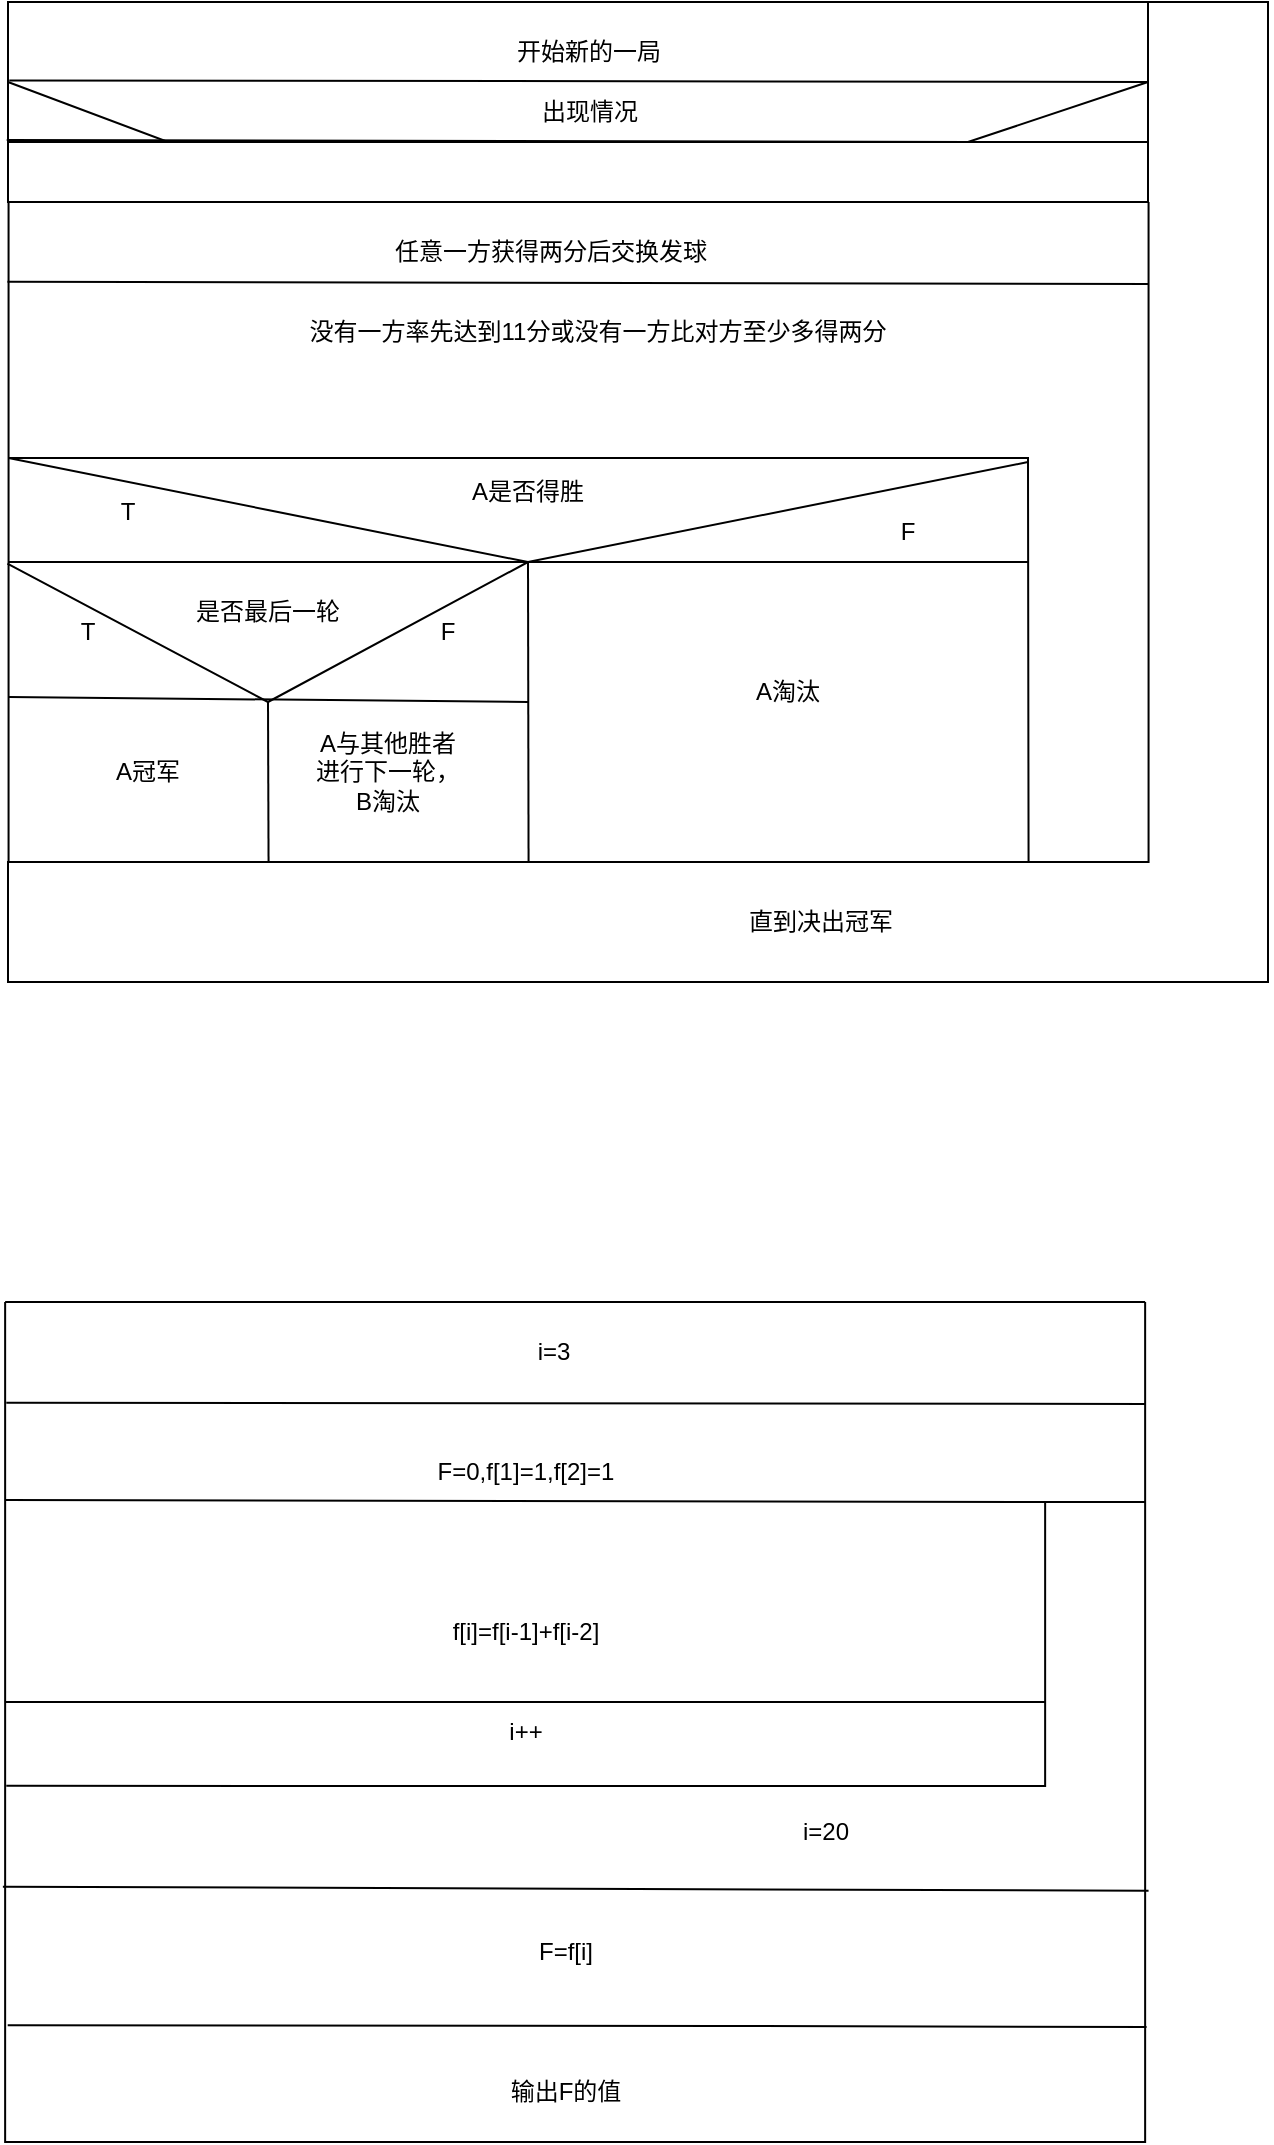 <mxfile version="21.1.8" type="github">
  <diagram name="第 1 页" id="TvOghdLEXlN_RdS35WhK">
    <mxGraphModel dx="1290" dy="581" grid="1" gridSize="10" guides="1" tooltips="1" connect="1" arrows="1" fold="1" page="1" pageScale="1" pageWidth="827" pageHeight="1169" math="0" shadow="0">
      <root>
        <mxCell id="0" />
        <mxCell id="1" parent="0" />
        <mxCell id="h4DI42kt3oIY_V8vE__m-12" value="" style="swimlane;startSize=0;" parent="1" vertex="1">
          <mxGeometry x="140.28" y="140" width="570" height="330" as="geometry" />
        </mxCell>
        <mxCell id="h4DI42kt3oIY_V8vE__m-15" value="没有一方率先达到11分或没有一方比对方至少多得两分" style="text;html=1;strokeColor=none;fillColor=none;align=center;verticalAlign=middle;whiteSpace=wrap;rounded=0;" parent="h4DI42kt3oIY_V8vE__m-12" vertex="1">
          <mxGeometry x="90" y="50" width="410" height="30" as="geometry" />
        </mxCell>
        <mxCell id="h4DI42kt3oIY_V8vE__m-17" value="" style="endArrow=none;html=1;rounded=0;exitX=0;exitY=0.388;exitDx=0;exitDy=0;exitPerimeter=0;" parent="h4DI42kt3oIY_V8vE__m-12" edge="1" source="h4DI42kt3oIY_V8vE__m-12">
          <mxGeometry width="50" height="50" relative="1" as="geometry">
            <mxPoint y="90" as="sourcePoint" />
            <mxPoint x="509.72" y="130" as="targetPoint" />
            <Array as="points">
              <mxPoint x="259.72" y="180" />
            </Array>
          </mxGeometry>
        </mxCell>
        <mxCell id="h4DI42kt3oIY_V8vE__m-18" value="A是否得胜" style="text;html=1;strokeColor=none;fillColor=none;align=center;verticalAlign=middle;whiteSpace=wrap;rounded=0;" parent="h4DI42kt3oIY_V8vE__m-12" vertex="1">
          <mxGeometry x="230" y="130" width="60" height="30" as="geometry" />
        </mxCell>
        <mxCell id="h4DI42kt3oIY_V8vE__m-19" value="" style="endArrow=none;html=1;rounded=0;" parent="h4DI42kt3oIY_V8vE__m-12" edge="1">
          <mxGeometry width="50" height="50" relative="1" as="geometry">
            <mxPoint x="-0.28" y="180" as="sourcePoint" />
            <mxPoint x="509.72" y="180" as="targetPoint" />
            <Array as="points" />
          </mxGeometry>
        </mxCell>
        <mxCell id="h4DI42kt3oIY_V8vE__m-21" value="T" style="text;html=1;strokeColor=none;fillColor=none;align=center;verticalAlign=middle;whiteSpace=wrap;rounded=0;" parent="h4DI42kt3oIY_V8vE__m-12" vertex="1">
          <mxGeometry x="30" y="140" width="60" height="30" as="geometry" />
        </mxCell>
        <mxCell id="h4DI42kt3oIY_V8vE__m-22" value="F" style="text;html=1;strokeColor=none;fillColor=none;align=center;verticalAlign=middle;whiteSpace=wrap;rounded=0;" parent="h4DI42kt3oIY_V8vE__m-12" vertex="1">
          <mxGeometry x="420" y="150" width="60" height="30" as="geometry" />
        </mxCell>
        <mxCell id="h4DI42kt3oIY_V8vE__m-24" value="A淘汰" style="text;html=1;strokeColor=none;fillColor=none;align=center;verticalAlign=middle;whiteSpace=wrap;rounded=0;" parent="h4DI42kt3oIY_V8vE__m-12" vertex="1">
          <mxGeometry x="360" y="230" width="60" height="30" as="geometry" />
        </mxCell>
        <mxCell id="h4DI42kt3oIY_V8vE__m-26" value="" style="endArrow=none;html=1;rounded=0;exitX=-0.001;exitY=0.548;exitDx=0;exitDy=0;exitPerimeter=0;" parent="h4DI42kt3oIY_V8vE__m-12" source="h4DI42kt3oIY_V8vE__m-12" edge="1">
          <mxGeometry width="50" height="50" relative="1" as="geometry">
            <mxPoint y="150" as="sourcePoint" />
            <mxPoint x="259.72" y="180" as="targetPoint" />
            <Array as="points">
              <mxPoint x="129.72" y="250" />
            </Array>
          </mxGeometry>
        </mxCell>
        <mxCell id="h4DI42kt3oIY_V8vE__m-28" value="是否最后一轮" style="text;html=1;strokeColor=none;fillColor=none;align=center;verticalAlign=middle;whiteSpace=wrap;rounded=0;" parent="h4DI42kt3oIY_V8vE__m-12" vertex="1">
          <mxGeometry x="80" y="190" width="100" height="30" as="geometry" />
        </mxCell>
        <mxCell id="h4DI42kt3oIY_V8vE__m-29" value="T" style="text;html=1;strokeColor=none;fillColor=none;align=center;verticalAlign=middle;whiteSpace=wrap;rounded=0;" parent="h4DI42kt3oIY_V8vE__m-12" vertex="1">
          <mxGeometry x="10" y="200" width="60" height="30" as="geometry" />
        </mxCell>
        <mxCell id="h4DI42kt3oIY_V8vE__m-30" value="F" style="text;html=1;strokeColor=none;fillColor=none;align=center;verticalAlign=middle;whiteSpace=wrap;rounded=0;" parent="h4DI42kt3oIY_V8vE__m-12" vertex="1">
          <mxGeometry x="189.72" y="200" width="60" height="30" as="geometry" />
        </mxCell>
        <mxCell id="h4DI42kt3oIY_V8vE__m-32" value="A冠军" style="text;html=1;strokeColor=none;fillColor=none;align=center;verticalAlign=middle;whiteSpace=wrap;rounded=0;" parent="h4DI42kt3oIY_V8vE__m-12" vertex="1">
          <mxGeometry x="40" y="270" width="60" height="30" as="geometry" />
        </mxCell>
        <mxCell id="h4DI42kt3oIY_V8vE__m-33" value="A与其他胜者进行下一轮，B淘汰" style="text;html=1;strokeColor=none;fillColor=none;align=center;verticalAlign=middle;whiteSpace=wrap;rounded=0;" parent="h4DI42kt3oIY_V8vE__m-12" vertex="1">
          <mxGeometry x="150" y="270" width="80" height="30" as="geometry" />
        </mxCell>
        <mxCell id="h4DI42kt3oIY_V8vE__m-37" style="edgeStyle=orthogonalEdgeStyle;rounded=0;orthogonalLoop=1;jettySize=auto;html=1;exitX=0.5;exitY=1;exitDx=0;exitDy=0;" parent="h4DI42kt3oIY_V8vE__m-12" source="h4DI42kt3oIY_V8vE__m-22" target="h4DI42kt3oIY_V8vE__m-22" edge="1">
          <mxGeometry relative="1" as="geometry" />
        </mxCell>
        <mxCell id="h4DI42kt3oIY_V8vE__m-39" value="任意一方获得两分后交换发球" style="text;html=1;strokeColor=none;fillColor=none;align=center;verticalAlign=middle;whiteSpace=wrap;rounded=0;" parent="h4DI42kt3oIY_V8vE__m-12" vertex="1">
          <mxGeometry x="169.72" y="10" width="202.5" height="30" as="geometry" />
        </mxCell>
        <mxCell id="h4DI42kt3oIY_V8vE__m-14" value="" style="endArrow=none;html=1;rounded=0;exitX=0;exitY=0.388;exitDx=0;exitDy=0;exitPerimeter=0;" parent="1" edge="1" source="h4DI42kt3oIY_V8vE__m-12">
          <mxGeometry width="50" height="50" relative="1" as="geometry">
            <mxPoint x="140.28" y="230" as="sourcePoint" />
            <mxPoint x="650.28" y="470" as="targetPoint" />
            <Array as="points">
              <mxPoint x="650" y="268" />
            </Array>
          </mxGeometry>
        </mxCell>
        <mxCell id="h4DI42kt3oIY_V8vE__m-23" value="" style="endArrow=none;html=1;rounded=0;" parent="1" edge="1">
          <mxGeometry width="50" height="50" relative="1" as="geometry">
            <mxPoint x="400.28" y="470" as="sourcePoint" />
            <mxPoint x="400" y="320" as="targetPoint" />
          </mxGeometry>
        </mxCell>
        <mxCell id="h4DI42kt3oIY_V8vE__m-27" value="" style="endArrow=none;html=1;rounded=0;exitX=0;exitY=0.75;exitDx=0;exitDy=0;" parent="1" edge="1" source="h4DI42kt3oIY_V8vE__m-12">
          <mxGeometry width="50" height="50" relative="1" as="geometry">
            <mxPoint x="140.28" y="362" as="sourcePoint" />
            <mxPoint x="400" y="390" as="targetPoint" />
            <Array as="points" />
          </mxGeometry>
        </mxCell>
        <mxCell id="h4DI42kt3oIY_V8vE__m-31" value="" style="endArrow=none;html=1;rounded=0;" parent="1" edge="1">
          <mxGeometry width="50" height="50" relative="1" as="geometry">
            <mxPoint x="270" y="390" as="sourcePoint" />
            <mxPoint x="270.28" y="470" as="targetPoint" />
          </mxGeometry>
        </mxCell>
        <mxCell id="h4DI42kt3oIY_V8vE__m-34" value="" style="swimlane;startSize=0;" parent="1" vertex="1">
          <mxGeometry x="138.57" y="690" width="570" height="420" as="geometry" />
        </mxCell>
        <mxCell id="h4DI42kt3oIY_V8vE__m-36" value="i=20" style="text;html=1;strokeColor=none;fillColor=none;align=center;verticalAlign=middle;whiteSpace=wrap;rounded=0;" parent="h4DI42kt3oIY_V8vE__m-34" vertex="1">
          <mxGeometry x="380" y="250" width="60" height="30" as="geometry" />
        </mxCell>
        <mxCell id="h4DI42kt3oIY_V8vE__m-41" value="i=3" style="text;html=1;strokeColor=none;fillColor=none;align=center;verticalAlign=middle;whiteSpace=wrap;rounded=0;" parent="h4DI42kt3oIY_V8vE__m-34" vertex="1">
          <mxGeometry x="244" y="10" width="60" height="30" as="geometry" />
        </mxCell>
        <mxCell id="h4DI42kt3oIY_V8vE__m-44" value="输出F的值" style="text;html=1;strokeColor=none;fillColor=none;align=center;verticalAlign=middle;whiteSpace=wrap;rounded=0;" parent="h4DI42kt3oIY_V8vE__m-34" vertex="1">
          <mxGeometry x="250" y="380" width="60" height="30" as="geometry" />
        </mxCell>
        <mxCell id="h4DI42kt3oIY_V8vE__m-46" value="" style="endArrow=none;html=1;rounded=0;" parent="h4DI42kt3oIY_V8vE__m-34" edge="1">
          <mxGeometry width="50" height="50" relative="1" as="geometry">
            <mxPoint y="200" as="sourcePoint" />
            <mxPoint x="520" y="200" as="targetPoint" />
          </mxGeometry>
        </mxCell>
        <mxCell id="h4DI42kt3oIY_V8vE__m-47" value="i++" style="text;html=1;strokeColor=none;fillColor=none;align=center;verticalAlign=middle;whiteSpace=wrap;rounded=0;" parent="h4DI42kt3oIY_V8vE__m-34" vertex="1">
          <mxGeometry x="230" y="200" width="60" height="30" as="geometry" />
        </mxCell>
        <mxCell id="h4DI42kt3oIY_V8vE__m-49" value="F=0,f[1]=1,f[2]=1" style="text;html=1;strokeColor=none;fillColor=none;align=center;verticalAlign=middle;whiteSpace=wrap;rounded=0;" parent="h4DI42kt3oIY_V8vE__m-34" vertex="1">
          <mxGeometry x="230" y="70" width="60" height="30" as="geometry" />
        </mxCell>
        <mxCell id="h4DI42kt3oIY_V8vE__m-50" value="f[i]=f[i-1]+f[i-2]" style="text;html=1;strokeColor=none;fillColor=none;align=center;verticalAlign=middle;whiteSpace=wrap;rounded=0;" parent="h4DI42kt3oIY_V8vE__m-34" vertex="1">
          <mxGeometry x="180" y="150" width="160" height="30" as="geometry" />
        </mxCell>
        <mxCell id="h4DI42kt3oIY_V8vE__m-52" value="F=f[i]" style="text;html=1;strokeColor=none;fillColor=none;align=center;verticalAlign=middle;whiteSpace=wrap;rounded=0;" parent="h4DI42kt3oIY_V8vE__m-34" vertex="1">
          <mxGeometry x="250" y="310" width="60" height="30" as="geometry" />
        </mxCell>
        <mxCell id="h4DI42kt3oIY_V8vE__m-35" value="" style="endArrow=none;html=1;rounded=0;exitX=0.001;exitY=0.576;exitDx=0;exitDy=0;exitPerimeter=0;" parent="1" source="h4DI42kt3oIY_V8vE__m-34" edge="1">
          <mxGeometry width="50" height="50" relative="1" as="geometry">
            <mxPoint x="138.57" y="1000" as="sourcePoint" />
            <mxPoint x="658.57" y="790" as="targetPoint" />
            <Array as="points">
              <mxPoint x="658.57" y="932" />
              <mxPoint x="658.57" y="890" />
            </Array>
          </mxGeometry>
        </mxCell>
        <mxCell id="h4DI42kt3oIY_V8vE__m-38" value="" style="endArrow=none;html=1;rounded=0;exitX=-0.001;exitY=0.121;exitDx=0;exitDy=0;exitPerimeter=0;" parent="1" source="h4DI42kt3oIY_V8vE__m-12" edge="1">
          <mxGeometry width="50" height="50" relative="1" as="geometry">
            <mxPoint x="390.28" y="310" as="sourcePoint" />
            <mxPoint x="710.28" y="181" as="targetPoint" />
          </mxGeometry>
        </mxCell>
        <mxCell id="h4DI42kt3oIY_V8vE__m-40" value="" style="endArrow=none;html=1;rounded=0;exitX=0.001;exitY=0.12;exitDx=0;exitDy=0;exitPerimeter=0;" parent="1" source="h4DI42kt3oIY_V8vE__m-34" edge="1">
          <mxGeometry width="50" height="50" relative="1" as="geometry">
            <mxPoint x="278.57" y="800" as="sourcePoint" />
            <mxPoint x="708.57" y="741" as="targetPoint" />
          </mxGeometry>
        </mxCell>
        <mxCell id="h4DI42kt3oIY_V8vE__m-43" value="" style="endArrow=none;html=1;rounded=0;exitX=0.004;exitY=0.861;exitDx=0;exitDy=0;exitPerimeter=0;entryX=1.003;entryY=0.863;entryDx=0;entryDy=0;entryPerimeter=0;" parent="1" edge="1">
          <mxGeometry width="50" height="50" relative="1" as="geometry">
            <mxPoint x="139.85" y="1051.62" as="sourcePoint" />
            <mxPoint x="709.28" y="1052.46" as="targetPoint" />
            <Array as="points">
              <mxPoint x="497.57" y="1052" />
            </Array>
          </mxGeometry>
        </mxCell>
        <mxCell id="h4DI42kt3oIY_V8vE__m-48" value="" style="endArrow=none;html=1;rounded=0;" parent="1" edge="1">
          <mxGeometry width="50" height="50" relative="1" as="geometry">
            <mxPoint x="138.57" y="789" as="sourcePoint" />
            <mxPoint x="708.57" y="790" as="targetPoint" />
            <Array as="points">
              <mxPoint x="658.57" y="790" />
            </Array>
          </mxGeometry>
        </mxCell>
        <mxCell id="h4DI42kt3oIY_V8vE__m-51" value="" style="endArrow=none;html=1;rounded=0;exitX=-0.002;exitY=0.696;exitDx=0;exitDy=0;exitPerimeter=0;entryX=1.003;entryY=0.701;entryDx=0;entryDy=0;entryPerimeter=0;" parent="1" source="h4DI42kt3oIY_V8vE__m-34" target="h4DI42kt3oIY_V8vE__m-34" edge="1">
          <mxGeometry width="50" height="50" relative="1" as="geometry">
            <mxPoint x="388.57" y="990" as="sourcePoint" />
            <mxPoint x="698.57" y="982" as="targetPoint" />
          </mxGeometry>
        </mxCell>
        <mxCell id="kuUb0_Br2YemQs1z818e-2" value="" style="shape=partialRectangle;whiteSpace=wrap;html=1;bottom=1;right=1;left=1;top=0;fillColor=none;routingCenterX=-0.5;rotation=-180;" vertex="1" parent="1">
          <mxGeometry x="140" y="40" width="630" height="100" as="geometry" />
        </mxCell>
        <mxCell id="kuUb0_Br2YemQs1z818e-5" value="" style="endArrow=none;html=1;rounded=0;" edge="1" parent="1">
          <mxGeometry width="50" height="50" relative="1" as="geometry">
            <mxPoint x="710" y="140" as="sourcePoint" />
            <mxPoint x="710" y="40" as="targetPoint" />
          </mxGeometry>
        </mxCell>
        <mxCell id="kuUb0_Br2YemQs1z818e-6" value="" style="endArrow=none;html=1;rounded=0;entryX=0;entryY=0;entryDx=0;entryDy=0;" edge="1" parent="1" target="kuUb0_Br2YemQs1z818e-2">
          <mxGeometry width="50" height="50" relative="1" as="geometry">
            <mxPoint x="770" y="510" as="sourcePoint" />
            <mxPoint x="810" y="160" as="targetPoint" />
          </mxGeometry>
        </mxCell>
        <mxCell id="kuUb0_Br2YemQs1z818e-7" value="" style="shape=partialRectangle;whiteSpace=wrap;html=1;bottom=1;right=1;left=1;top=0;fillColor=none;routingCenterX=-0.5;" vertex="1" parent="1">
          <mxGeometry x="140" y="470" width="630" height="60" as="geometry" />
        </mxCell>
        <mxCell id="kuUb0_Br2YemQs1z818e-9" value="直到决出冠军" style="text;html=1;strokeColor=none;fillColor=none;align=center;verticalAlign=middle;whiteSpace=wrap;rounded=0;" vertex="1" parent="1">
          <mxGeometry x="490" y="485" width="113" height="30" as="geometry" />
        </mxCell>
        <mxCell id="kuUb0_Br2YemQs1z818e-10" value="" style="endArrow=none;html=1;rounded=0;exitX=0.999;exitY=0.608;exitDx=0;exitDy=0;exitPerimeter=0;" edge="1" parent="1" source="kuUb0_Br2YemQs1z818e-2">
          <mxGeometry width="50" height="50" relative="1" as="geometry">
            <mxPoint x="250" y="130" as="sourcePoint" />
            <mxPoint x="710" y="80" as="targetPoint" />
          </mxGeometry>
        </mxCell>
        <mxCell id="kuUb0_Br2YemQs1z818e-11" value="开始新的一局" style="text;html=1;strokeColor=none;fillColor=none;align=center;verticalAlign=middle;whiteSpace=wrap;rounded=0;" vertex="1" parent="1">
          <mxGeometry x="371" y="50" width="119" height="30" as="geometry" />
        </mxCell>
        <mxCell id="kuUb0_Br2YemQs1z818e-13" value="" style="endArrow=none;html=1;rounded=0;" edge="1" parent="1">
          <mxGeometry width="50" height="50" relative="1" as="geometry">
            <mxPoint x="140" y="110" as="sourcePoint" />
            <mxPoint x="710" y="110" as="targetPoint" />
          </mxGeometry>
        </mxCell>
        <mxCell id="kuUb0_Br2YemQs1z818e-14" value="" style="endArrow=none;html=1;rounded=0;" edge="1" parent="1">
          <mxGeometry width="50" height="50" relative="1" as="geometry">
            <mxPoint x="710" y="110" as="sourcePoint" />
            <mxPoint x="140" y="80" as="targetPoint" />
            <Array as="points">
              <mxPoint x="220" y="110" />
            </Array>
          </mxGeometry>
        </mxCell>
        <mxCell id="kuUb0_Br2YemQs1z818e-15" value="" style="endArrow=none;html=1;rounded=0;exitX=1.001;exitY=0.31;exitDx=0;exitDy=0;exitPerimeter=0;" edge="1" parent="1" source="kuUb0_Br2YemQs1z818e-2">
          <mxGeometry width="50" height="50" relative="1" as="geometry">
            <mxPoint x="390" y="280" as="sourcePoint" />
            <mxPoint x="710" y="80" as="targetPoint" />
            <Array as="points">
              <mxPoint x="620" y="110" />
            </Array>
          </mxGeometry>
        </mxCell>
        <mxCell id="kuUb0_Br2YemQs1z818e-16" value="出现情况" style="text;html=1;strokeColor=none;fillColor=none;align=center;verticalAlign=middle;whiteSpace=wrap;rounded=0;" vertex="1" parent="1">
          <mxGeometry x="400.5" y="80" width="60" height="30" as="geometry" />
        </mxCell>
      </root>
    </mxGraphModel>
  </diagram>
</mxfile>
